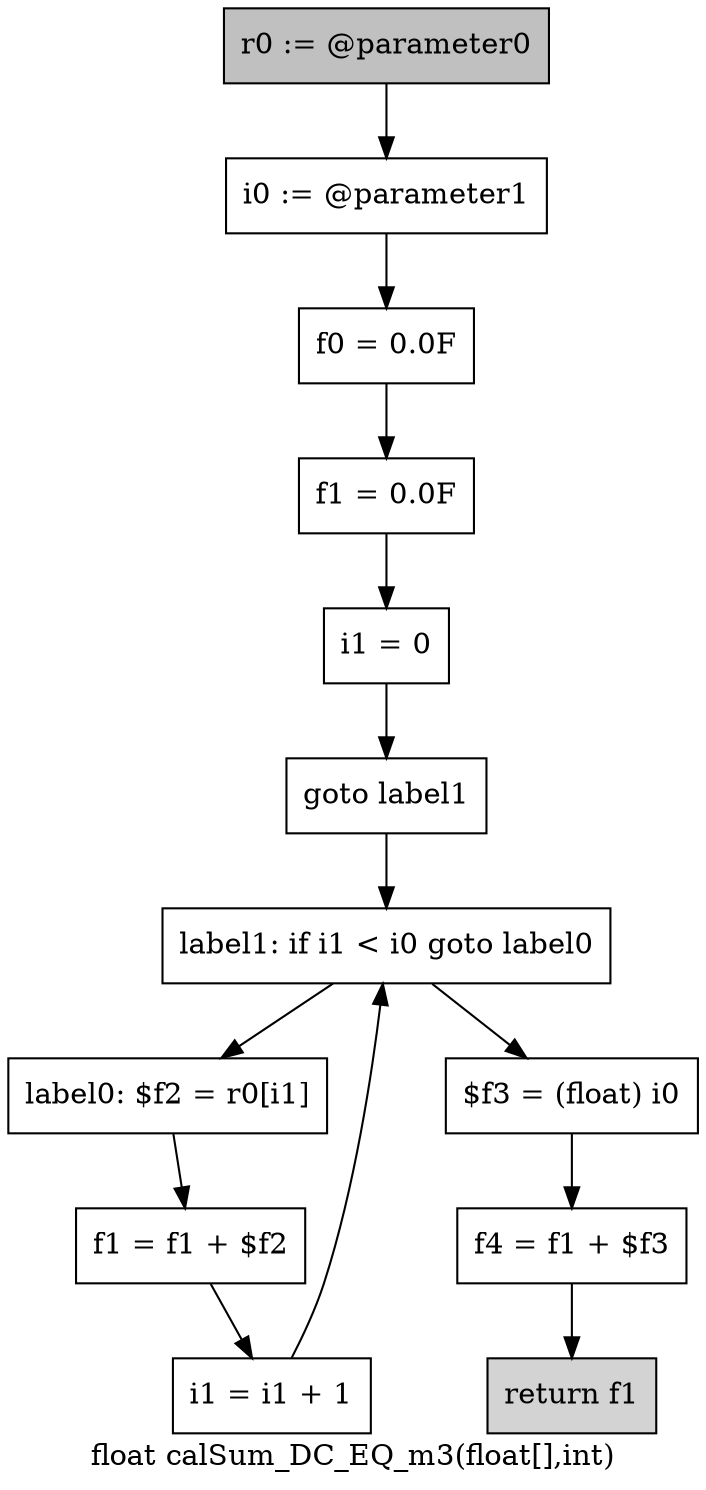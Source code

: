 digraph "float calSum_DC_EQ_m3(float[],int)" {
    label="float calSum_DC_EQ_m3(float[],int)";
    node [shape=box];
    "0" [style=filled,fillcolor=gray,label="r0 := @parameter0",];
    "1" [label="i0 := @parameter1",];
    "0"->"1";
    "2" [label="f0 = 0.0F",];
    "1"->"2";
    "3" [label="f1 = 0.0F",];
    "2"->"3";
    "4" [label="i1 = 0",];
    "3"->"4";
    "5" [label="goto label1",];
    "4"->"5";
    "9" [label="label1: if i1 < i0 goto label0",];
    "5"->"9";
    "6" [label="label0: $f2 = r0[i1]",];
    "7" [label="f1 = f1 + $f2",];
    "6"->"7";
    "8" [label="i1 = i1 + 1",];
    "7"->"8";
    "8"->"9";
    "9"->"6";
    "10" [label="$f3 = (float) i0",];
    "9"->"10";
    "11" [label="f4 = f1 + $f3",];
    "10"->"11";
    "12" [style=filled,fillcolor=lightgray,label="return f1",];
    "11"->"12";
}
